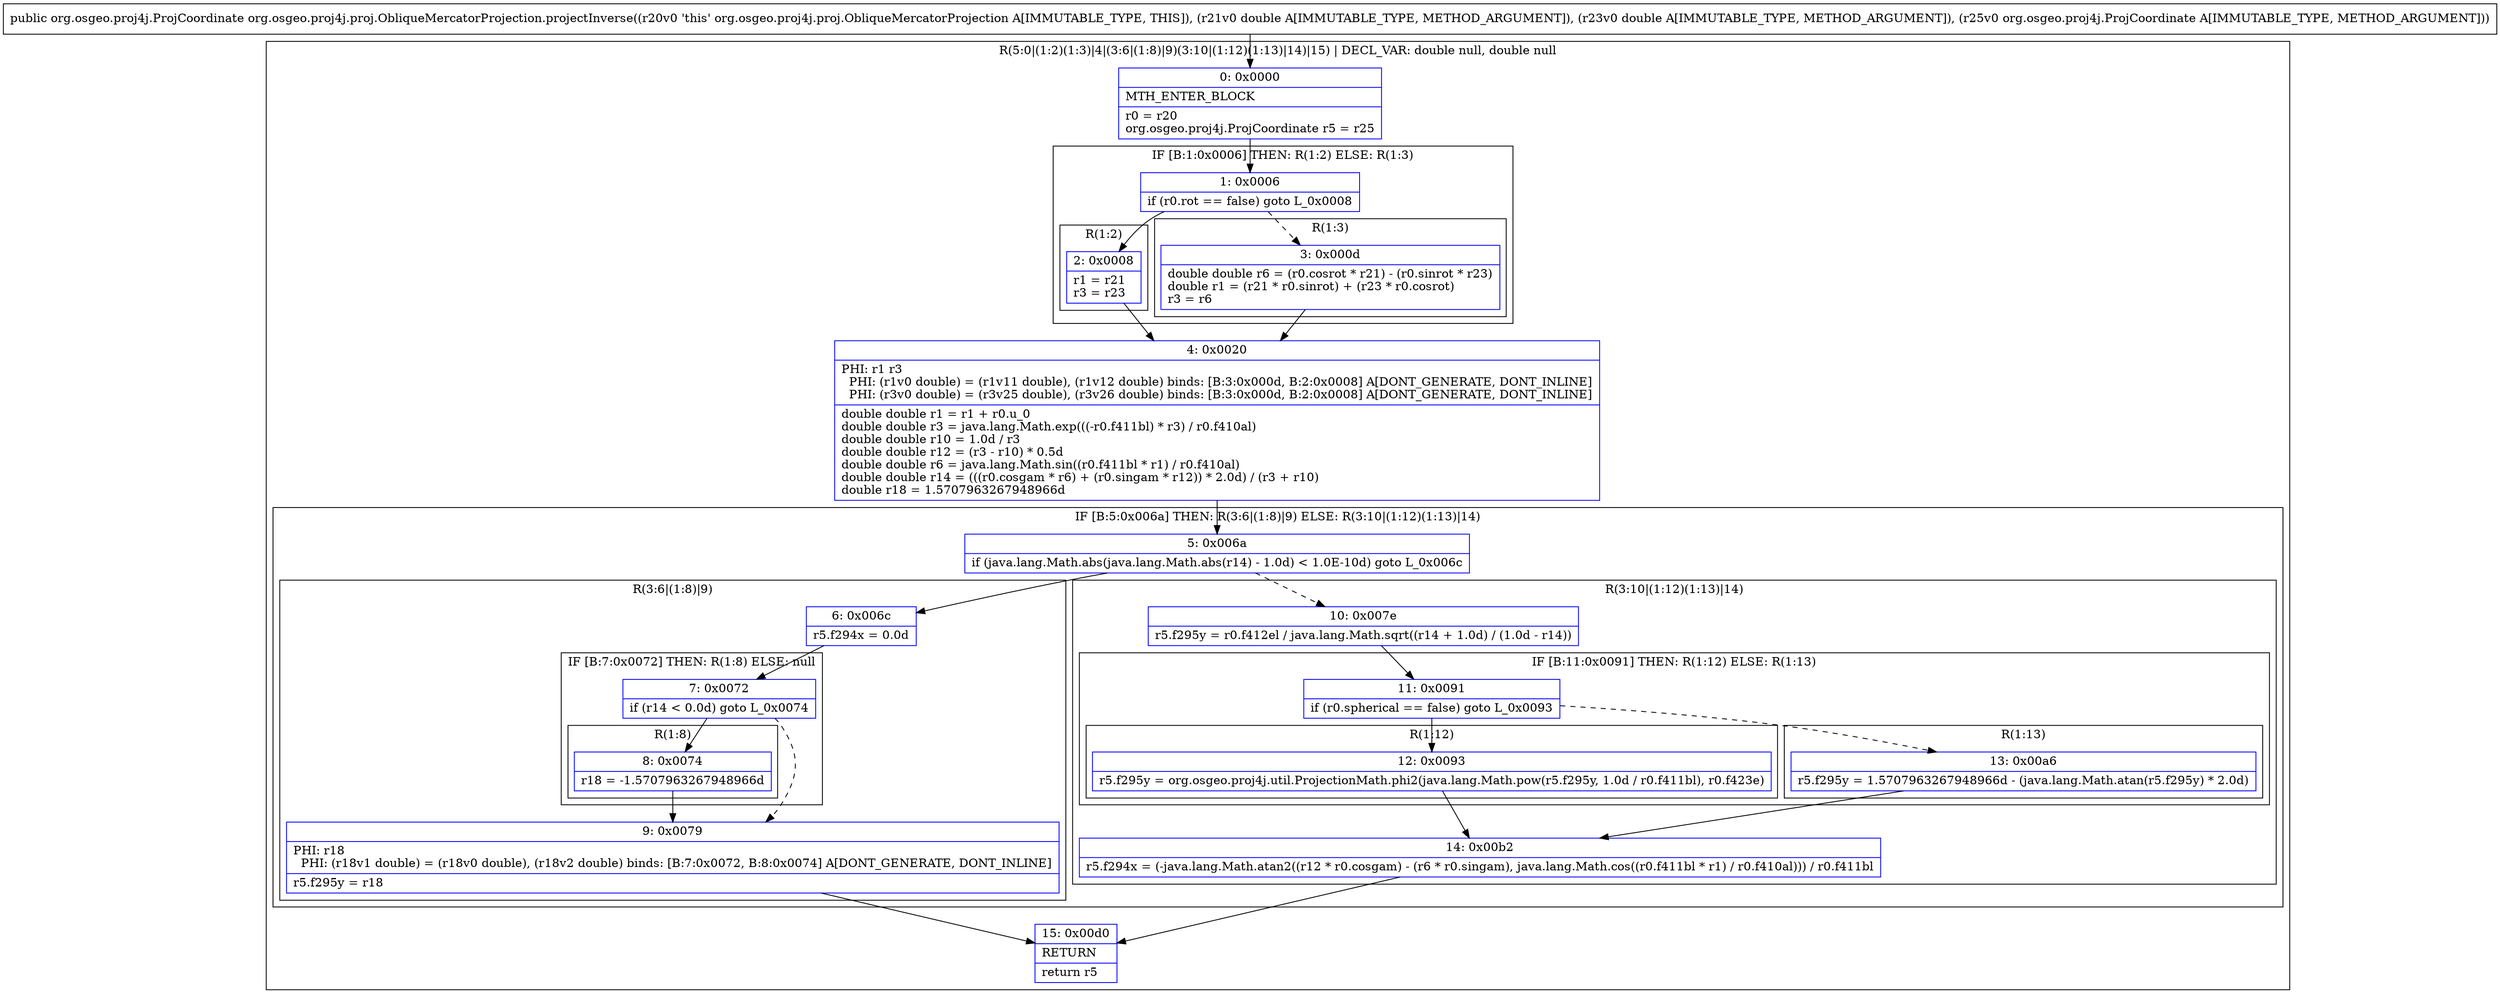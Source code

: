 digraph "CFG fororg.osgeo.proj4j.proj.ObliqueMercatorProjection.projectInverse(DDLorg\/osgeo\/proj4j\/ProjCoordinate;)Lorg\/osgeo\/proj4j\/ProjCoordinate;" {
subgraph cluster_Region_1136723796 {
label = "R(5:0|(1:2)(1:3)|4|(3:6|(1:8)|9)(3:10|(1:12)(1:13)|14)|15) | DECL_VAR: double null, double null\l";
node [shape=record,color=blue];
Node_0 [shape=record,label="{0\:\ 0x0000|MTH_ENTER_BLOCK\l|r0 = r20\lorg.osgeo.proj4j.ProjCoordinate r5 = r25\l}"];
subgraph cluster_IfRegion_427609225 {
label = "IF [B:1:0x0006] THEN: R(1:2) ELSE: R(1:3)";
node [shape=record,color=blue];
Node_1 [shape=record,label="{1\:\ 0x0006|if (r0.rot == false) goto L_0x0008\l}"];
subgraph cluster_Region_1103216206 {
label = "R(1:2)";
node [shape=record,color=blue];
Node_2 [shape=record,label="{2\:\ 0x0008|r1 = r21\lr3 = r23\l}"];
}
subgraph cluster_Region_587646140 {
label = "R(1:3)";
node [shape=record,color=blue];
Node_3 [shape=record,label="{3\:\ 0x000d|double double r6 = (r0.cosrot * r21) \- (r0.sinrot * r23)\ldouble r1 = (r21 * r0.sinrot) + (r23 * r0.cosrot)\lr3 = r6\l}"];
}
}
Node_4 [shape=record,label="{4\:\ 0x0020|PHI: r1 r3 \l  PHI: (r1v0 double) = (r1v11 double), (r1v12 double) binds: [B:3:0x000d, B:2:0x0008] A[DONT_GENERATE, DONT_INLINE]\l  PHI: (r3v0 double) = (r3v25 double), (r3v26 double) binds: [B:3:0x000d, B:2:0x0008] A[DONT_GENERATE, DONT_INLINE]\l|double double r1 = r1 + r0.u_0\ldouble double r3 = java.lang.Math.exp(((\-r0.f411bl) * r3) \/ r0.f410al)\ldouble double r10 = 1.0d \/ r3\ldouble double r12 = (r3 \- r10) * 0.5d\ldouble double r6 = java.lang.Math.sin((r0.f411bl * r1) \/ r0.f410al)\ldouble double r14 = (((r0.cosgam * r6) + (r0.singam * r12)) * 2.0d) \/ (r3 + r10)\ldouble r18 = 1.5707963267948966d\l}"];
subgraph cluster_IfRegion_770327942 {
label = "IF [B:5:0x006a] THEN: R(3:6|(1:8)|9) ELSE: R(3:10|(1:12)(1:13)|14)";
node [shape=record,color=blue];
Node_5 [shape=record,label="{5\:\ 0x006a|if (java.lang.Math.abs(java.lang.Math.abs(r14) \- 1.0d) \< 1.0E\-10d) goto L_0x006c\l}"];
subgraph cluster_Region_2144264743 {
label = "R(3:6|(1:8)|9)";
node [shape=record,color=blue];
Node_6 [shape=record,label="{6\:\ 0x006c|r5.f294x = 0.0d\l}"];
subgraph cluster_IfRegion_146779164 {
label = "IF [B:7:0x0072] THEN: R(1:8) ELSE: null";
node [shape=record,color=blue];
Node_7 [shape=record,label="{7\:\ 0x0072|if (r14 \< 0.0d) goto L_0x0074\l}"];
subgraph cluster_Region_495565459 {
label = "R(1:8)";
node [shape=record,color=blue];
Node_8 [shape=record,label="{8\:\ 0x0074|r18 = \-1.5707963267948966d\l}"];
}
}
Node_9 [shape=record,label="{9\:\ 0x0079|PHI: r18 \l  PHI: (r18v1 double) = (r18v0 double), (r18v2 double) binds: [B:7:0x0072, B:8:0x0074] A[DONT_GENERATE, DONT_INLINE]\l|r5.f295y = r18\l}"];
}
subgraph cluster_Region_985338825 {
label = "R(3:10|(1:12)(1:13)|14)";
node [shape=record,color=blue];
Node_10 [shape=record,label="{10\:\ 0x007e|r5.f295y = r0.f412el \/ java.lang.Math.sqrt((r14 + 1.0d) \/ (1.0d \- r14))\l}"];
subgraph cluster_IfRegion_1549102921 {
label = "IF [B:11:0x0091] THEN: R(1:12) ELSE: R(1:13)";
node [shape=record,color=blue];
Node_11 [shape=record,label="{11\:\ 0x0091|if (r0.spherical == false) goto L_0x0093\l}"];
subgraph cluster_Region_1625392340 {
label = "R(1:12)";
node [shape=record,color=blue];
Node_12 [shape=record,label="{12\:\ 0x0093|r5.f295y = org.osgeo.proj4j.util.ProjectionMath.phi2(java.lang.Math.pow(r5.f295y, 1.0d \/ r0.f411bl), r0.f423e)\l}"];
}
subgraph cluster_Region_735167547 {
label = "R(1:13)";
node [shape=record,color=blue];
Node_13 [shape=record,label="{13\:\ 0x00a6|r5.f295y = 1.5707963267948966d \- (java.lang.Math.atan(r5.f295y) * 2.0d)\l}"];
}
}
Node_14 [shape=record,label="{14\:\ 0x00b2|r5.f294x = (\-java.lang.Math.atan2((r12 * r0.cosgam) \- (r6 * r0.singam), java.lang.Math.cos((r0.f411bl * r1) \/ r0.f410al))) \/ r0.f411bl\l}"];
}
}
Node_15 [shape=record,label="{15\:\ 0x00d0|RETURN\l|return r5\l}"];
}
MethodNode[shape=record,label="{public org.osgeo.proj4j.ProjCoordinate org.osgeo.proj4j.proj.ObliqueMercatorProjection.projectInverse((r20v0 'this' org.osgeo.proj4j.proj.ObliqueMercatorProjection A[IMMUTABLE_TYPE, THIS]), (r21v0 double A[IMMUTABLE_TYPE, METHOD_ARGUMENT]), (r23v0 double A[IMMUTABLE_TYPE, METHOD_ARGUMENT]), (r25v0 org.osgeo.proj4j.ProjCoordinate A[IMMUTABLE_TYPE, METHOD_ARGUMENT])) }"];
MethodNode -> Node_0;
Node_0 -> Node_1;
Node_1 -> Node_2;
Node_1 -> Node_3[style=dashed];
Node_2 -> Node_4;
Node_3 -> Node_4;
Node_4 -> Node_5;
Node_5 -> Node_6;
Node_5 -> Node_10[style=dashed];
Node_6 -> Node_7;
Node_7 -> Node_8;
Node_7 -> Node_9[style=dashed];
Node_8 -> Node_9;
Node_9 -> Node_15;
Node_10 -> Node_11;
Node_11 -> Node_12;
Node_11 -> Node_13[style=dashed];
Node_12 -> Node_14;
Node_13 -> Node_14;
Node_14 -> Node_15;
}


